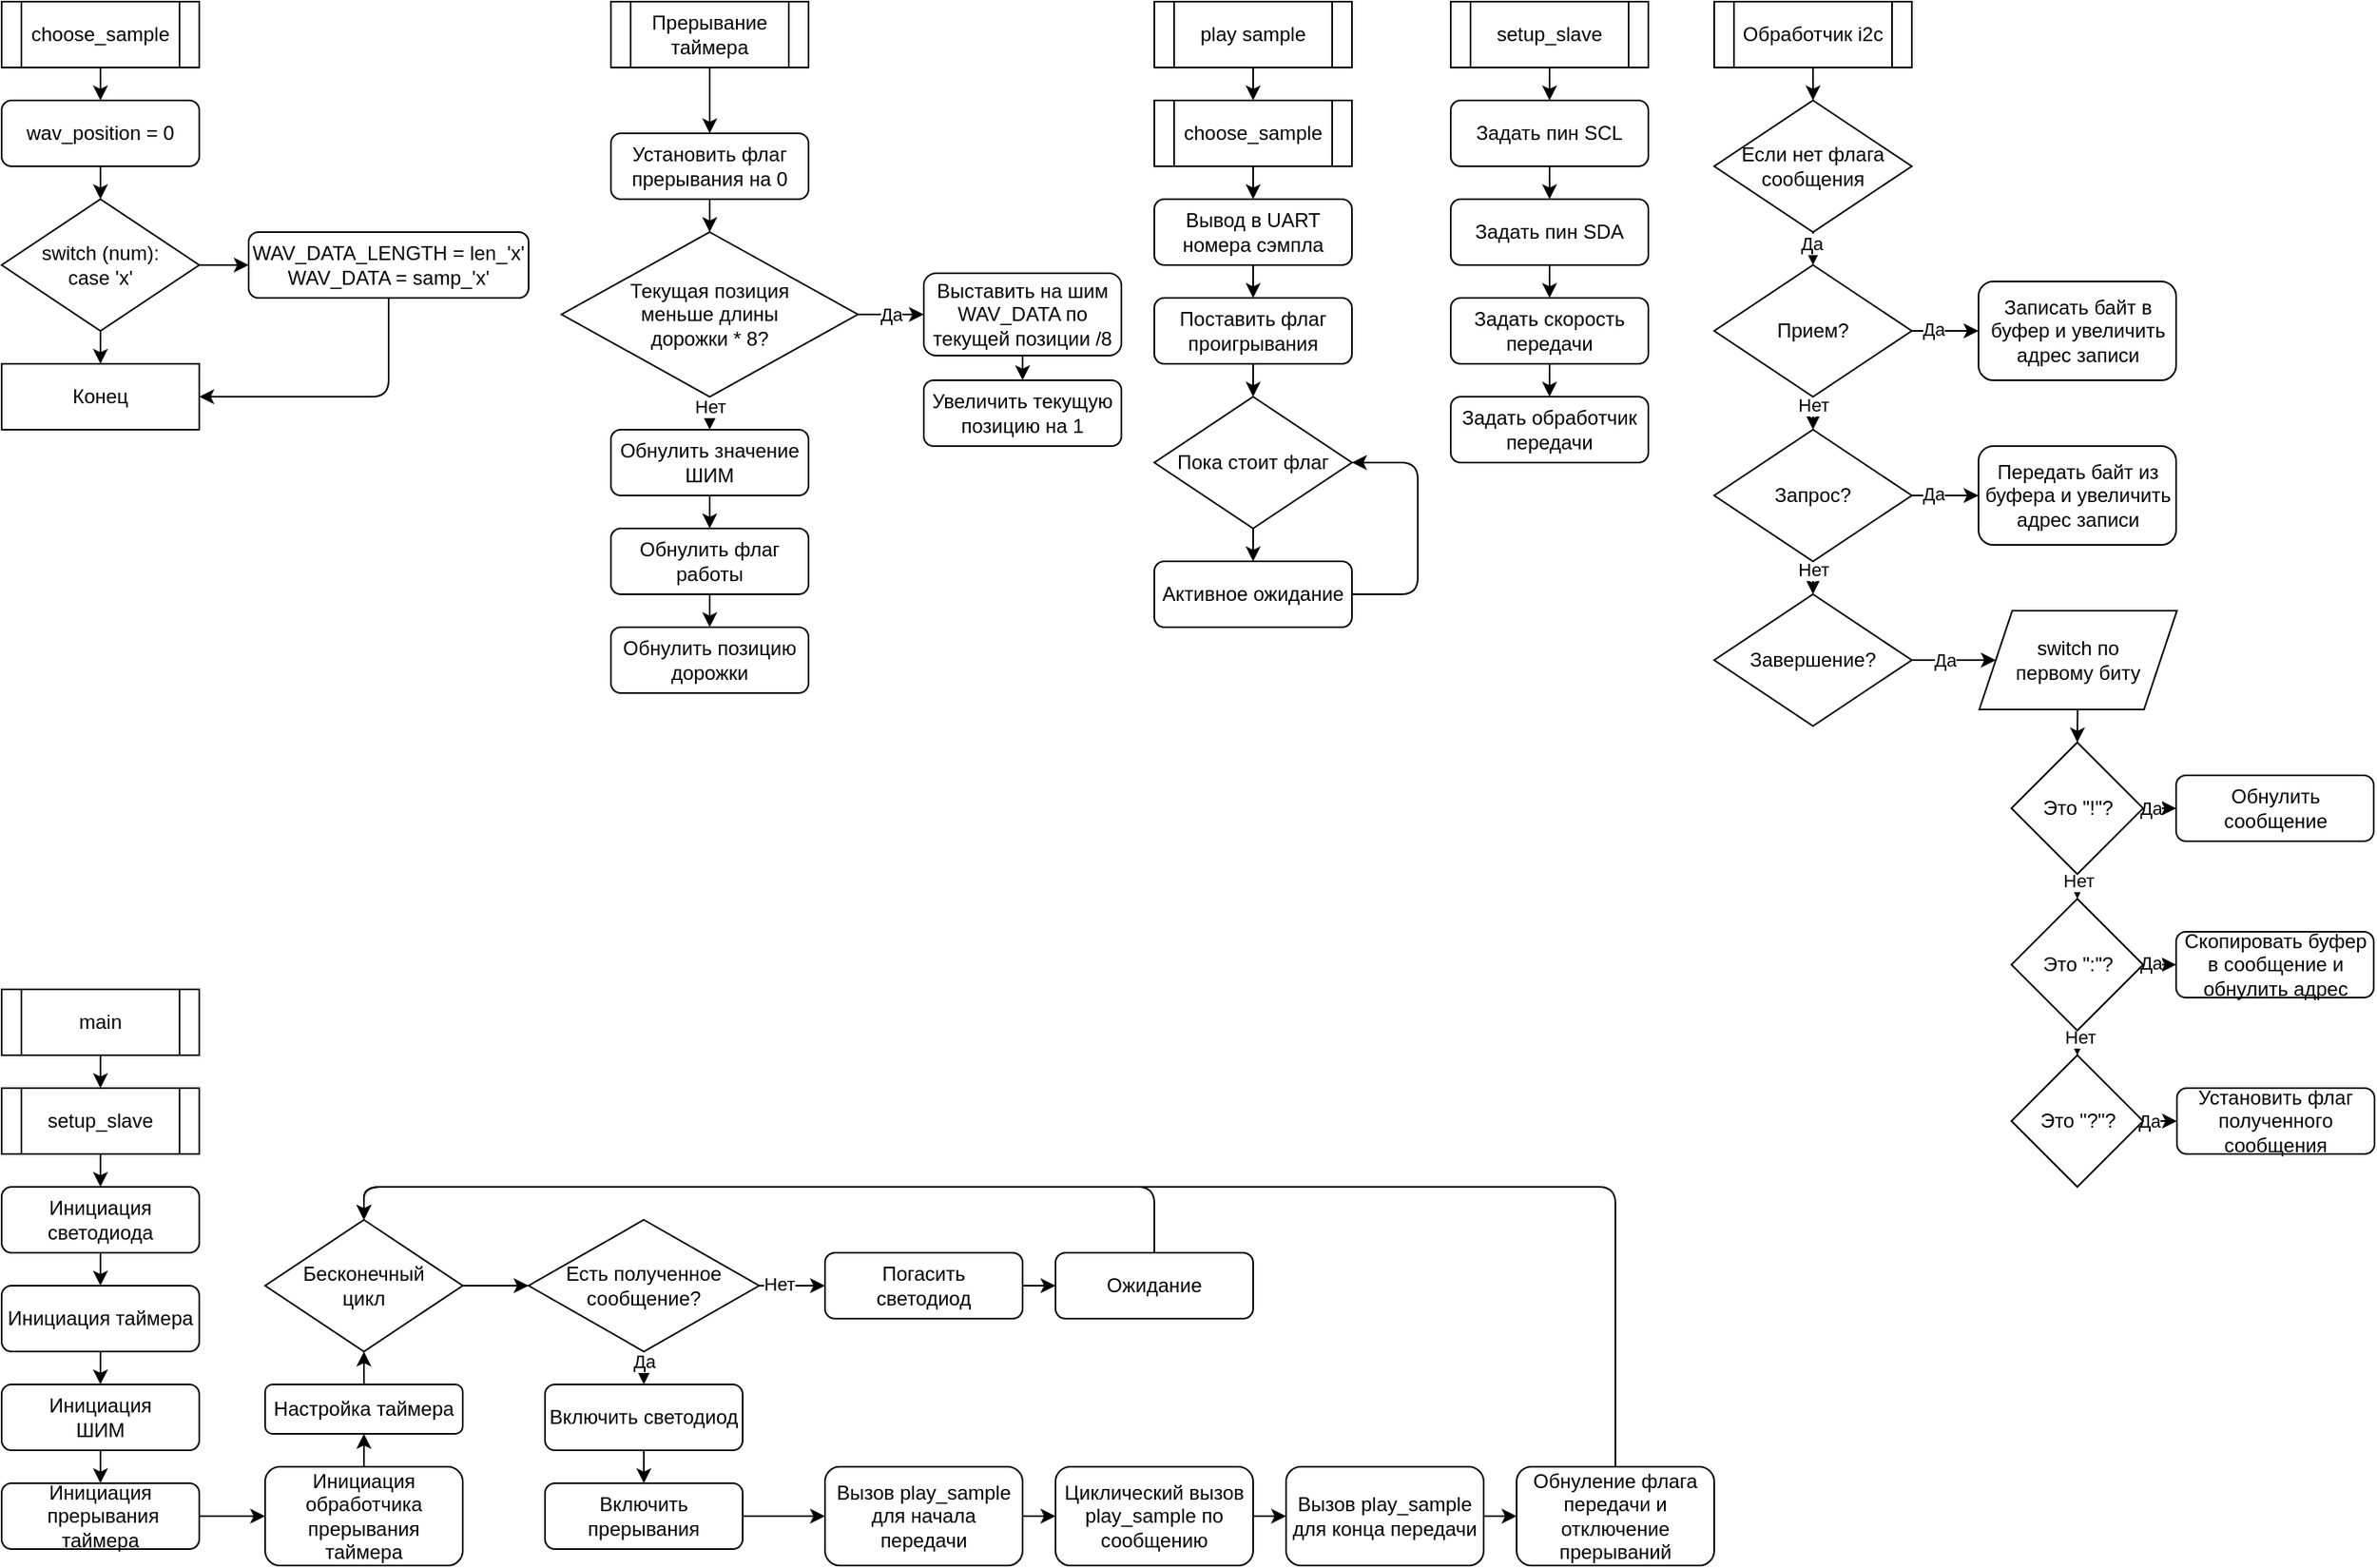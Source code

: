 <mxfile>
    <diagram id="H651bn8e7qb7VYEZ4PKB" name="Страница 1">
        <mxGraphModel dx="1016" dy="1134" grid="1" gridSize="10" guides="1" tooltips="1" connect="1" arrows="1" fold="1" page="1" pageScale="1" pageWidth="827" pageHeight="1169" background="none" math="0" shadow="0">
            <root>
                <mxCell id="0"/>
                <mxCell id="1" parent="0"/>
                <mxCell id="111" style="edgeStyle=none;html=1;entryX=0.5;entryY=0;entryDx=0;entryDy=0;" edge="1" parent="1" source="105" target="110">
                    <mxGeometry relative="1" as="geometry"/>
                </mxCell>
                <mxCell id="105" value="choose_sample" style="shape=process;whiteSpace=wrap;html=1;backgroundOutline=1;" vertex="1" parent="1">
                    <mxGeometry x="40" y="40" width="120" height="40" as="geometry"/>
                </mxCell>
                <mxCell id="114" style="edgeStyle=none;html=1;entryX=0.5;entryY=0;entryDx=0;entryDy=0;" edge="1" parent="1" source="107" target="113">
                    <mxGeometry relative="1" as="geometry"/>
                </mxCell>
                <mxCell id="116" style="edgeStyle=none;html=1;entryX=0;entryY=0.5;entryDx=0;entryDy=0;" edge="1" parent="1" source="107" target="115">
                    <mxGeometry relative="1" as="geometry"/>
                </mxCell>
                <mxCell id="107" value="switch (num):&lt;br&gt;case 'x'" style="rhombus;whiteSpace=wrap;html=1;" vertex="1" parent="1">
                    <mxGeometry x="40" y="160" width="120" height="80" as="geometry"/>
                </mxCell>
                <mxCell id="112" style="edgeStyle=none;html=1;entryX=0.5;entryY=0;entryDx=0;entryDy=0;" edge="1" parent="1" source="110" target="107">
                    <mxGeometry relative="1" as="geometry"/>
                </mxCell>
                <mxCell id="110" value="wav_position = 0" style="rounded=1;whiteSpace=wrap;html=1;" vertex="1" parent="1">
                    <mxGeometry x="40" y="100" width="120" height="40" as="geometry"/>
                </mxCell>
                <mxCell id="113" value="Конец" style="rounded=0;whiteSpace=wrap;html=1;" vertex="1" parent="1">
                    <mxGeometry x="40" y="260" width="120" height="40" as="geometry"/>
                </mxCell>
                <mxCell id="117" style="edgeStyle=none;html=1;entryX=1;entryY=0.5;entryDx=0;entryDy=0;" edge="1" parent="1" source="115" target="113">
                    <mxGeometry relative="1" as="geometry">
                        <Array as="points">
                            <mxPoint x="275" y="280"/>
                        </Array>
                    </mxGeometry>
                </mxCell>
                <mxCell id="115" value="WAV_DATA_LENGTH = len_'x'&lt;br&gt;WAV_DATA = samp_'x'" style="rounded=1;whiteSpace=wrap;html=1;" vertex="1" parent="1">
                    <mxGeometry x="190" y="180" width="170" height="40" as="geometry"/>
                </mxCell>
                <mxCell id="133" style="edgeStyle=none;html=1;" edge="1" parent="1" source="118" target="119">
                    <mxGeometry relative="1" as="geometry"/>
                </mxCell>
                <mxCell id="118" value="Прерывание таймера" style="shape=process;whiteSpace=wrap;html=1;backgroundOutline=1;" vertex="1" parent="1">
                    <mxGeometry x="410" y="40" width="120" height="40" as="geometry"/>
                </mxCell>
                <mxCell id="134" style="edgeStyle=none;html=1;entryX=0.5;entryY=0;entryDx=0;entryDy=0;" edge="1" parent="1" source="119" target="120">
                    <mxGeometry relative="1" as="geometry"/>
                </mxCell>
                <mxCell id="119" value="Установить флаг прерывания на 0" style="rounded=1;whiteSpace=wrap;html=1;" vertex="1" parent="1">
                    <mxGeometry x="410" y="120" width="120" height="40" as="geometry"/>
                </mxCell>
                <mxCell id="127" style="edgeStyle=none;html=1;entryX=0.5;entryY=0;entryDx=0;entryDy=0;" edge="1" parent="1" source="120" target="121">
                    <mxGeometry relative="1" as="geometry"/>
                </mxCell>
                <mxCell id="128" value="Нет" style="edgeLabel;html=1;align=center;verticalAlign=middle;resizable=0;points=[];" vertex="1" connectable="0" parent="127">
                    <mxGeometry x="-0.467" relative="1" as="geometry">
                        <mxPoint as="offset"/>
                    </mxGeometry>
                </mxCell>
                <mxCell id="129" style="edgeStyle=none;html=1;entryX=0;entryY=0.5;entryDx=0;entryDy=0;" edge="1" parent="1" source="120" target="124">
                    <mxGeometry relative="1" as="geometry"/>
                </mxCell>
                <mxCell id="130" value="Да" style="edgeLabel;html=1;align=center;verticalAlign=middle;resizable=0;points=[];" vertex="1" connectable="0" parent="129">
                    <mxGeometry x="-0.517" y="-1" relative="1" as="geometry">
                        <mxPoint x="10" y="-1" as="offset"/>
                    </mxGeometry>
                </mxCell>
                <mxCell id="120" value="Текущая позиция &lt;br&gt;меньше длины &lt;br&gt;дорожки * 8?" style="rhombus;whiteSpace=wrap;html=1;" vertex="1" parent="1">
                    <mxGeometry x="380" y="180" width="180" height="100" as="geometry"/>
                </mxCell>
                <mxCell id="131" style="edgeStyle=none;html=1;entryX=0.5;entryY=0;entryDx=0;entryDy=0;" edge="1" parent="1" source="121" target="122">
                    <mxGeometry relative="1" as="geometry"/>
                </mxCell>
                <mxCell id="121" value="Обнулить значение&lt;br&gt;ШИМ" style="rounded=1;whiteSpace=wrap;html=1;" vertex="1" parent="1">
                    <mxGeometry x="410" y="300" width="120" height="40" as="geometry"/>
                </mxCell>
                <mxCell id="132" style="edgeStyle=none;html=1;entryX=0.5;entryY=0;entryDx=0;entryDy=0;" edge="1" parent="1" source="122" target="123">
                    <mxGeometry relative="1" as="geometry"/>
                </mxCell>
                <mxCell id="122" value="Обнулить флаг работы" style="rounded=1;whiteSpace=wrap;html=1;" vertex="1" parent="1">
                    <mxGeometry x="410" y="360" width="120" height="40" as="geometry"/>
                </mxCell>
                <mxCell id="123" value="Обнулить позицию дорожки" style="rounded=1;whiteSpace=wrap;html=1;" vertex="1" parent="1">
                    <mxGeometry x="410" y="420" width="120" height="40" as="geometry"/>
                </mxCell>
                <mxCell id="126" style="edgeStyle=none;html=1;entryX=0.5;entryY=0;entryDx=0;entryDy=0;" edge="1" parent="1" source="124" target="125">
                    <mxGeometry relative="1" as="geometry"/>
                </mxCell>
                <mxCell id="124" value="Выставить на шим WAV_DATA по текущей позиции /8" style="rounded=1;whiteSpace=wrap;html=1;" vertex="1" parent="1">
                    <mxGeometry x="600" y="205" width="120" height="50" as="geometry"/>
                </mxCell>
                <mxCell id="125" value="Увеличить текущую позицию на 1" style="rounded=1;whiteSpace=wrap;html=1;" vertex="1" parent="1">
                    <mxGeometry x="600" y="270" width="120" height="40" as="geometry"/>
                </mxCell>
                <mxCell id="137" style="edgeStyle=none;html=1;entryX=0.5;entryY=0;entryDx=0;entryDy=0;" edge="1" parent="1" source="135" target="136">
                    <mxGeometry relative="1" as="geometry"/>
                </mxCell>
                <mxCell id="135" value="play sample" style="shape=process;whiteSpace=wrap;html=1;backgroundOutline=1;" vertex="1" parent="1">
                    <mxGeometry x="740" y="40" width="120" height="40" as="geometry"/>
                </mxCell>
                <mxCell id="146" style="edgeStyle=none;html=1;entryX=0.5;entryY=0;entryDx=0;entryDy=0;" edge="1" parent="1" source="136" target="138">
                    <mxGeometry relative="1" as="geometry"/>
                </mxCell>
                <mxCell id="136" value="choose_sample" style="shape=process;whiteSpace=wrap;html=1;backgroundOutline=1;" vertex="1" parent="1">
                    <mxGeometry x="740" y="100" width="120" height="40" as="geometry"/>
                </mxCell>
                <mxCell id="145" style="edgeStyle=none;html=1;entryX=0.5;entryY=0;entryDx=0;entryDy=0;" edge="1" parent="1" source="138" target="139">
                    <mxGeometry relative="1" as="geometry"/>
                </mxCell>
                <mxCell id="138" value="Вывод в UART номера сэмпла" style="rounded=1;whiteSpace=wrap;html=1;" vertex="1" parent="1">
                    <mxGeometry x="740" y="160" width="120" height="40" as="geometry"/>
                </mxCell>
                <mxCell id="144" style="edgeStyle=none;html=1;entryX=0.5;entryY=0;entryDx=0;entryDy=0;" edge="1" parent="1" source="139" target="140">
                    <mxGeometry relative="1" as="geometry"/>
                </mxCell>
                <mxCell id="139" value="Поставить флаг проигрывания" style="rounded=1;whiteSpace=wrap;html=1;" vertex="1" parent="1">
                    <mxGeometry x="740" y="220" width="120" height="40" as="geometry"/>
                </mxCell>
                <mxCell id="142" style="edgeStyle=none;html=1;entryX=0.5;entryY=0;entryDx=0;entryDy=0;" edge="1" parent="1" source="140" target="141">
                    <mxGeometry relative="1" as="geometry"/>
                </mxCell>
                <mxCell id="140" value="Пока стоит флаг" style="rhombus;whiteSpace=wrap;html=1;" vertex="1" parent="1">
                    <mxGeometry x="740" y="280" width="120" height="80" as="geometry"/>
                </mxCell>
                <mxCell id="143" style="edgeStyle=none;html=1;entryX=1;entryY=0.5;entryDx=0;entryDy=0;" edge="1" parent="1" source="141" target="140">
                    <mxGeometry relative="1" as="geometry">
                        <Array as="points">
                            <mxPoint x="900" y="400"/>
                            <mxPoint x="900" y="320"/>
                        </Array>
                    </mxGeometry>
                </mxCell>
                <mxCell id="141" value="Активное ожидание" style="rounded=1;whiteSpace=wrap;html=1;" vertex="1" parent="1">
                    <mxGeometry x="740" y="380" width="120" height="40" as="geometry"/>
                </mxCell>
                <mxCell id="152" style="edgeStyle=none;html=1;entryX=0.5;entryY=0;entryDx=0;entryDy=0;" edge="1" parent="1" source="147" target="148">
                    <mxGeometry relative="1" as="geometry"/>
                </mxCell>
                <mxCell id="147" value="setup_slave" style="shape=process;whiteSpace=wrap;html=1;backgroundOutline=1;" vertex="1" parent="1">
                    <mxGeometry x="920" y="40" width="120" height="40" as="geometry"/>
                </mxCell>
                <mxCell id="153" style="edgeStyle=none;html=1;entryX=0.5;entryY=0;entryDx=0;entryDy=0;" edge="1" parent="1" source="148" target="149">
                    <mxGeometry relative="1" as="geometry"/>
                </mxCell>
                <mxCell id="148" value="Задать пин SCL" style="rounded=1;whiteSpace=wrap;html=1;" vertex="1" parent="1">
                    <mxGeometry x="920" y="100" width="120" height="40" as="geometry"/>
                </mxCell>
                <mxCell id="154" style="edgeStyle=none;html=1;entryX=0.5;entryY=0;entryDx=0;entryDy=0;" edge="1" parent="1" source="149" target="150">
                    <mxGeometry relative="1" as="geometry"/>
                </mxCell>
                <mxCell id="149" value="Задать пин SDA" style="rounded=1;whiteSpace=wrap;html=1;" vertex="1" parent="1">
                    <mxGeometry x="920" y="160" width="120" height="40" as="geometry"/>
                </mxCell>
                <mxCell id="155" style="edgeStyle=none;html=1;entryX=0.5;entryY=0;entryDx=0;entryDy=0;" edge="1" parent="1" source="150" target="151">
                    <mxGeometry relative="1" as="geometry"/>
                </mxCell>
                <mxCell id="150" value="Задать скорость передачи" style="rounded=1;whiteSpace=wrap;html=1;" vertex="1" parent="1">
                    <mxGeometry x="920" y="220" width="120" height="40" as="geometry"/>
                </mxCell>
                <mxCell id="151" value="Задать обработчик передачи" style="rounded=1;whiteSpace=wrap;html=1;" vertex="1" parent="1">
                    <mxGeometry x="920" y="280" width="120" height="40" as="geometry"/>
                </mxCell>
                <mxCell id="162" style="edgeStyle=none;html=1;entryX=0.5;entryY=0;entryDx=0;entryDy=0;" edge="1" parent="1" source="156" target="157">
                    <mxGeometry relative="1" as="geometry"/>
                </mxCell>
                <mxCell id="156" value="Обработчик i2c" style="shape=process;whiteSpace=wrap;html=1;backgroundOutline=1;" vertex="1" parent="1">
                    <mxGeometry x="1080" y="40" width="120" height="40" as="geometry"/>
                </mxCell>
                <mxCell id="161" style="edgeStyle=none;html=1;entryX=0.5;entryY=0;entryDx=0;entryDy=0;" edge="1" parent="1" source="157" target="158">
                    <mxGeometry relative="1" as="geometry"/>
                </mxCell>
                <mxCell id="194" value="Да" style="edgeLabel;html=1;align=center;verticalAlign=middle;resizable=0;points=[];" vertex="1" connectable="0" parent="161">
                    <mxGeometry x="-0.321" y="-1" relative="1" as="geometry">
                        <mxPoint as="offset"/>
                    </mxGeometry>
                </mxCell>
                <mxCell id="157" value="Если нет флага сообщения" style="rhombus;whiteSpace=wrap;html=1;" vertex="1" parent="1">
                    <mxGeometry x="1080" y="100" width="120" height="80" as="geometry"/>
                </mxCell>
                <mxCell id="163" style="edgeStyle=none;html=1;entryX=0.5;entryY=0;entryDx=0;entryDy=0;" edge="1" parent="1" source="158" target="159">
                    <mxGeometry relative="1" as="geometry"/>
                </mxCell>
                <mxCell id="192" value="Нет" style="edgeLabel;html=1;align=center;verticalAlign=middle;resizable=0;points=[];" vertex="1" connectable="0" parent="163">
                    <mxGeometry x="-0.53" relative="1" as="geometry">
                        <mxPoint as="offset"/>
                    </mxGeometry>
                </mxCell>
                <mxCell id="166" style="edgeStyle=none;html=1;entryX=0;entryY=0.5;entryDx=0;entryDy=0;" edge="1" parent="1" source="158" target="165">
                    <mxGeometry relative="1" as="geometry"/>
                </mxCell>
                <mxCell id="193" value="Да" style="edgeLabel;html=1;align=center;verticalAlign=middle;resizable=0;points=[];" vertex="1" connectable="0" parent="166">
                    <mxGeometry x="-0.379" y="1" relative="1" as="geometry">
                        <mxPoint as="offset"/>
                    </mxGeometry>
                </mxCell>
                <mxCell id="158" value="Прием?" style="rhombus;whiteSpace=wrap;html=1;" vertex="1" parent="1">
                    <mxGeometry x="1080" y="200" width="120" height="80" as="geometry"/>
                </mxCell>
                <mxCell id="164" style="edgeStyle=none;html=1;entryX=0.5;entryY=0;entryDx=0;entryDy=0;" edge="1" parent="1" source="159" target="160">
                    <mxGeometry relative="1" as="geometry"/>
                </mxCell>
                <mxCell id="191" value="Нет" style="edgeLabel;html=1;align=center;verticalAlign=middle;resizable=0;points=[];" vertex="1" connectable="0" parent="164">
                    <mxGeometry x="-0.507" relative="1" as="geometry">
                        <mxPoint as="offset"/>
                    </mxGeometry>
                </mxCell>
                <mxCell id="168" style="edgeStyle=none;html=1;entryX=0;entryY=0.5;entryDx=0;entryDy=0;" edge="1" parent="1" source="159" target="167">
                    <mxGeometry relative="1" as="geometry"/>
                </mxCell>
                <mxCell id="190" value="Да" style="edgeLabel;html=1;align=center;verticalAlign=middle;resizable=0;points=[];" vertex="1" connectable="0" parent="168">
                    <mxGeometry x="-0.379" y="1" relative="1" as="geometry">
                        <mxPoint as="offset"/>
                    </mxGeometry>
                </mxCell>
                <mxCell id="159" value="Запрос?" style="rhombus;whiteSpace=wrap;html=1;" vertex="1" parent="1">
                    <mxGeometry x="1080" y="300" width="120" height="80" as="geometry"/>
                </mxCell>
                <mxCell id="171" style="edgeStyle=none;html=1;entryX=0;entryY=0.5;entryDx=0;entryDy=0;" edge="1" parent="1" source="160" target="170">
                    <mxGeometry relative="1" as="geometry"/>
                </mxCell>
                <mxCell id="189" value="Да" style="edgeLabel;html=1;align=center;verticalAlign=middle;resizable=0;points=[];" vertex="1" connectable="0" parent="171">
                    <mxGeometry x="-0.224" relative="1" as="geometry">
                        <mxPoint as="offset"/>
                    </mxGeometry>
                </mxCell>
                <mxCell id="160" value="Завершение?" style="rhombus;whiteSpace=wrap;html=1;" vertex="1" parent="1">
                    <mxGeometry x="1080" y="400" width="120" height="80" as="geometry"/>
                </mxCell>
                <mxCell id="165" value="Записать байт в буфер и увеличить адрес записи" style="rounded=1;whiteSpace=wrap;html=1;" vertex="1" parent="1">
                    <mxGeometry x="1240.5" y="210" width="120" height="60" as="geometry"/>
                </mxCell>
                <mxCell id="167" value="Передать байт из буфера и увеличить адрес записи" style="rounded=1;whiteSpace=wrap;html=1;" vertex="1" parent="1">
                    <mxGeometry x="1240.5" y="310" width="120" height="60" as="geometry"/>
                </mxCell>
                <mxCell id="181" style="edgeStyle=none;html=1;entryX=0.5;entryY=0;entryDx=0;entryDy=0;" edge="1" parent="1" source="170" target="172">
                    <mxGeometry relative="1" as="geometry"/>
                </mxCell>
                <mxCell id="170" value="switch по &lt;br&gt;первому биту" style="shape=parallelogram;perimeter=parallelogramPerimeter;whiteSpace=wrap;html=1;fixedSize=1;" vertex="1" parent="1">
                    <mxGeometry x="1241" y="410" width="120" height="60" as="geometry"/>
                </mxCell>
                <mxCell id="178" style="edgeStyle=none;html=1;entryX=0;entryY=0.5;entryDx=0;entryDy=0;" edge="1" parent="1" source="172" target="175">
                    <mxGeometry relative="1" as="geometry"/>
                </mxCell>
                <mxCell id="184" value="Да" style="edgeLabel;html=1;align=center;verticalAlign=middle;resizable=0;points=[];" vertex="1" connectable="0" parent="178">
                    <mxGeometry x="-0.606" relative="1" as="geometry">
                        <mxPoint as="offset"/>
                    </mxGeometry>
                </mxCell>
                <mxCell id="182" style="edgeStyle=none;html=1;entryX=0.5;entryY=0;entryDx=0;entryDy=0;" edge="1" parent="1" source="172" target="174">
                    <mxGeometry relative="1" as="geometry"/>
                </mxCell>
                <mxCell id="185" value="Нет" style="edgeLabel;html=1;align=center;verticalAlign=middle;resizable=0;points=[];" vertex="1" connectable="0" parent="182">
                    <mxGeometry x="-0.56" relative="1" as="geometry">
                        <mxPoint as="offset"/>
                    </mxGeometry>
                </mxCell>
                <mxCell id="172" value="Это &quot;!&quot;?" style="rhombus;whiteSpace=wrap;html=1;" vertex="1" parent="1">
                    <mxGeometry x="1260.5" y="490" width="80" height="80" as="geometry"/>
                </mxCell>
                <mxCell id="180" style="edgeStyle=none;html=1;entryX=0;entryY=0.5;entryDx=0;entryDy=0;" edge="1" parent="1" source="173" target="176">
                    <mxGeometry relative="1" as="geometry"/>
                </mxCell>
                <mxCell id="187" value="Да" style="edgeLabel;html=1;align=center;verticalAlign=middle;resizable=0;points=[];" vertex="1" connectable="0" parent="180">
                    <mxGeometry x="-0.661" relative="1" as="geometry">
                        <mxPoint as="offset"/>
                    </mxGeometry>
                </mxCell>
                <mxCell id="173" value="Это &quot;?&quot;?" style="rhombus;whiteSpace=wrap;html=1;" vertex="1" parent="1">
                    <mxGeometry x="1260.5" y="680" width="80" height="80" as="geometry"/>
                </mxCell>
                <mxCell id="179" style="edgeStyle=none;html=1;entryX=0;entryY=0.5;entryDx=0;entryDy=0;" edge="1" parent="1" source="174" target="177">
                    <mxGeometry relative="1" as="geometry"/>
                </mxCell>
                <mxCell id="186" value="Да" style="edgeLabel;html=1;align=center;verticalAlign=middle;resizable=0;points=[];" vertex="1" connectable="0" parent="179">
                    <mxGeometry x="-0.606" y="1" relative="1" as="geometry">
                        <mxPoint as="offset"/>
                    </mxGeometry>
                </mxCell>
                <mxCell id="183" style="edgeStyle=none;html=1;" edge="1" parent="1" source="174" target="173">
                    <mxGeometry relative="1" as="geometry"/>
                </mxCell>
                <mxCell id="188" value="Нет" style="edgeLabel;html=1;align=center;verticalAlign=middle;resizable=0;points=[];" vertex="1" connectable="0" parent="183">
                    <mxGeometry x="-0.482" y="1" relative="1" as="geometry">
                        <mxPoint as="offset"/>
                    </mxGeometry>
                </mxCell>
                <mxCell id="174" value="Это &quot;:&quot;?" style="rhombus;whiteSpace=wrap;html=1;" vertex="1" parent="1">
                    <mxGeometry x="1260.5" y="585" width="80" height="80" as="geometry"/>
                </mxCell>
                <mxCell id="175" value="Обнулить сообщение" style="rounded=1;whiteSpace=wrap;html=1;" vertex="1" parent="1">
                    <mxGeometry x="1360.5" y="510" width="120" height="40" as="geometry"/>
                </mxCell>
                <mxCell id="176" value="Установить флаг полученного сообщения" style="rounded=1;whiteSpace=wrap;html=1;" vertex="1" parent="1">
                    <mxGeometry x="1361" y="700" width="120" height="40" as="geometry"/>
                </mxCell>
                <mxCell id="177" value="Скопировать буфер в сообщение и обнулить адрес" style="rounded=1;whiteSpace=wrap;html=1;" vertex="1" parent="1">
                    <mxGeometry x="1360.5" y="605" width="120" height="40" as="geometry"/>
                </mxCell>
                <mxCell id="198" style="edgeStyle=none;html=1;entryX=0.5;entryY=0;entryDx=0;entryDy=0;" edge="1" parent="1" source="195" target="197">
                    <mxGeometry relative="1" as="geometry"/>
                </mxCell>
                <mxCell id="195" value="main" style="shape=process;whiteSpace=wrap;html=1;backgroundOutline=1;" vertex="1" parent="1">
                    <mxGeometry x="40" y="640" width="120" height="40" as="geometry"/>
                </mxCell>
                <mxCell id="201" style="edgeStyle=none;html=1;" edge="1" parent="1" source="196" target="200">
                    <mxGeometry relative="1" as="geometry"/>
                </mxCell>
                <mxCell id="196" value="Инициация светодиода" style="rounded=1;whiteSpace=wrap;html=1;" vertex="1" parent="1">
                    <mxGeometry x="40" y="760" width="120" height="40" as="geometry"/>
                </mxCell>
                <mxCell id="199" style="edgeStyle=none;html=1;" edge="1" parent="1" source="197" target="196">
                    <mxGeometry relative="1" as="geometry"/>
                </mxCell>
                <mxCell id="197" value="setup_slave" style="shape=process;whiteSpace=wrap;html=1;backgroundOutline=1;" vertex="1" parent="1">
                    <mxGeometry x="40" y="700" width="120" height="40" as="geometry"/>
                </mxCell>
                <mxCell id="211" style="edgeStyle=none;html=1;entryX=0.5;entryY=0;entryDx=0;entryDy=0;" edge="1" parent="1" source="200" target="202">
                    <mxGeometry relative="1" as="geometry"/>
                </mxCell>
                <mxCell id="200" value="Инициация таймера" style="rounded=1;whiteSpace=wrap;html=1;" vertex="1" parent="1">
                    <mxGeometry x="40" y="820" width="120" height="40" as="geometry"/>
                </mxCell>
                <mxCell id="210" style="edgeStyle=none;html=1;" edge="1" parent="1" source="202" target="203">
                    <mxGeometry relative="1" as="geometry"/>
                </mxCell>
                <mxCell id="202" value="Инициация&lt;br&gt;ШИМ" style="rounded=1;whiteSpace=wrap;html=1;" vertex="1" parent="1">
                    <mxGeometry x="40" y="880" width="120" height="40" as="geometry"/>
                </mxCell>
                <mxCell id="209" style="edgeStyle=none;html=1;entryX=0;entryY=0.5;entryDx=0;entryDy=0;" edge="1" parent="1" source="203" target="204">
                    <mxGeometry relative="1" as="geometry"/>
                </mxCell>
                <mxCell id="203" value="Инициация&lt;br&gt;&amp;nbsp;прерывания таймера" style="rounded=1;whiteSpace=wrap;html=1;" vertex="1" parent="1">
                    <mxGeometry x="40" y="940" width="120" height="40" as="geometry"/>
                </mxCell>
                <mxCell id="208" style="edgeStyle=none;html=1;entryX=0.5;entryY=1;entryDx=0;entryDy=0;" edge="1" parent="1" source="204" target="205">
                    <mxGeometry relative="1" as="geometry"/>
                </mxCell>
                <mxCell id="204" value="Инициация&lt;br&gt;обработчика прерывания таймера" style="rounded=1;whiteSpace=wrap;html=1;" vertex="1" parent="1">
                    <mxGeometry x="200" y="930" width="120" height="60" as="geometry"/>
                </mxCell>
                <mxCell id="207" style="edgeStyle=none;html=1;entryX=0.5;entryY=1;entryDx=0;entryDy=0;" edge="1" parent="1" source="205" target="206">
                    <mxGeometry relative="1" as="geometry"/>
                </mxCell>
                <mxCell id="205" value="Настройка таймера" style="rounded=1;whiteSpace=wrap;html=1;" vertex="1" parent="1">
                    <mxGeometry x="200" y="880" width="120" height="30" as="geometry"/>
                </mxCell>
                <mxCell id="213" style="edgeStyle=none;html=1;entryX=0;entryY=0.5;entryDx=0;entryDy=0;" edge="1" parent="1" source="206" target="212">
                    <mxGeometry relative="1" as="geometry"/>
                </mxCell>
                <mxCell id="206" value="Бесконечный&lt;br&gt;цикл" style="rhombus;whiteSpace=wrap;html=1;" vertex="1" parent="1">
                    <mxGeometry x="200" y="780" width="120" height="80" as="geometry"/>
                </mxCell>
                <mxCell id="216" style="edgeStyle=none;html=1;entryX=0;entryY=0.5;entryDx=0;entryDy=0;" edge="1" parent="1" source="212" target="214">
                    <mxGeometry relative="1" as="geometry"/>
                </mxCell>
                <mxCell id="217" value="Нет" style="edgeLabel;html=1;align=center;verticalAlign=middle;resizable=0;points=[];" vertex="1" connectable="0" parent="216">
                    <mxGeometry x="-0.43" y="1" relative="1" as="geometry">
                        <mxPoint as="offset"/>
                    </mxGeometry>
                </mxCell>
                <mxCell id="222" style="edgeStyle=none;html=1;entryX=0.5;entryY=0;entryDx=0;entryDy=0;" edge="1" parent="1" source="212" target="221">
                    <mxGeometry relative="1" as="geometry"/>
                </mxCell>
                <mxCell id="223" value="Да" style="edgeLabel;html=1;align=center;verticalAlign=middle;resizable=0;points=[];" vertex="1" connectable="0" parent="222">
                    <mxGeometry x="-0.446" relative="1" as="geometry">
                        <mxPoint as="offset"/>
                    </mxGeometry>
                </mxCell>
                <mxCell id="212" value="Есть полученное сообщение?" style="rhombus;whiteSpace=wrap;html=1;" vertex="1" parent="1">
                    <mxGeometry x="360" y="780" width="140" height="80" as="geometry"/>
                </mxCell>
                <mxCell id="218" style="edgeStyle=none;html=1;" edge="1" parent="1" source="214" target="215">
                    <mxGeometry relative="1" as="geometry"/>
                </mxCell>
                <mxCell id="214" value="Погасить &lt;br&gt;светодиод" style="rounded=1;whiteSpace=wrap;html=1;" vertex="1" parent="1">
                    <mxGeometry x="540" y="800" width="120" height="40" as="geometry"/>
                </mxCell>
                <mxCell id="219" style="edgeStyle=none;html=1;entryX=0.5;entryY=0;entryDx=0;entryDy=0;" edge="1" parent="1" source="215" target="206">
                    <mxGeometry relative="1" as="geometry">
                        <Array as="points">
                            <mxPoint x="740" y="760"/>
                            <mxPoint x="260" y="760"/>
                        </Array>
                    </mxGeometry>
                </mxCell>
                <mxCell id="215" value="Ожидание" style="rounded=1;whiteSpace=wrap;html=1;" vertex="1" parent="1">
                    <mxGeometry x="680" y="800" width="120" height="40" as="geometry"/>
                </mxCell>
                <mxCell id="225" style="edgeStyle=none;html=1;entryX=0.5;entryY=0;entryDx=0;entryDy=0;" edge="1" parent="1" source="221" target="224">
                    <mxGeometry relative="1" as="geometry"/>
                </mxCell>
                <mxCell id="221" value="Включить светодиод" style="rounded=1;whiteSpace=wrap;html=1;" vertex="1" parent="1">
                    <mxGeometry x="370" y="880" width="120" height="40" as="geometry"/>
                </mxCell>
                <mxCell id="233" style="edgeStyle=none;html=1;entryX=0;entryY=0.5;entryDx=0;entryDy=0;" edge="1" parent="1" source="224" target="227">
                    <mxGeometry relative="1" as="geometry"/>
                </mxCell>
                <mxCell id="224" value="Включить прерывания" style="rounded=1;whiteSpace=wrap;html=1;" vertex="1" parent="1">
                    <mxGeometry x="370" y="940" width="120" height="40" as="geometry"/>
                </mxCell>
                <mxCell id="231" style="edgeStyle=none;html=1;entryX=0;entryY=0.5;entryDx=0;entryDy=0;" edge="1" parent="1" source="226" target="228">
                    <mxGeometry relative="1" as="geometry"/>
                </mxCell>
                <mxCell id="226" value="Циклический вызов play_sample по сообщению" style="rounded=1;whiteSpace=wrap;html=1;" vertex="1" parent="1">
                    <mxGeometry x="680" y="930" width="120" height="60" as="geometry"/>
                </mxCell>
                <mxCell id="232" style="edgeStyle=none;html=1;entryX=0;entryY=0.5;entryDx=0;entryDy=0;" edge="1" parent="1" source="227" target="226">
                    <mxGeometry relative="1" as="geometry"/>
                </mxCell>
                <mxCell id="227" value="Вызов play_sample&lt;br&gt;для начала передачи" style="rounded=1;whiteSpace=wrap;html=1;" vertex="1" parent="1">
                    <mxGeometry x="540" y="930" width="120" height="60" as="geometry"/>
                </mxCell>
                <mxCell id="230" style="edgeStyle=none;html=1;entryX=0;entryY=0.5;entryDx=0;entryDy=0;" edge="1" parent="1" source="228" target="229">
                    <mxGeometry relative="1" as="geometry"/>
                </mxCell>
                <mxCell id="228" value="Вызов play_sample&lt;br&gt;для конца передачи" style="rounded=1;whiteSpace=wrap;html=1;" vertex="1" parent="1">
                    <mxGeometry x="820" y="930" width="120" height="60" as="geometry"/>
                </mxCell>
                <mxCell id="234" style="edgeStyle=none;html=1;entryX=0.5;entryY=0;entryDx=0;entryDy=0;" edge="1" parent="1" source="229" target="206">
                    <mxGeometry relative="1" as="geometry">
                        <Array as="points">
                            <mxPoint x="1020" y="760"/>
                            <mxPoint x="260" y="760"/>
                        </Array>
                    </mxGeometry>
                </mxCell>
                <mxCell id="229" value="Обнуление флага передачи и отключение прерываний" style="rounded=1;whiteSpace=wrap;html=1;" vertex="1" parent="1">
                    <mxGeometry x="960" y="930" width="120" height="60" as="geometry"/>
                </mxCell>
            </root>
        </mxGraphModel>
    </diagram>
</mxfile>